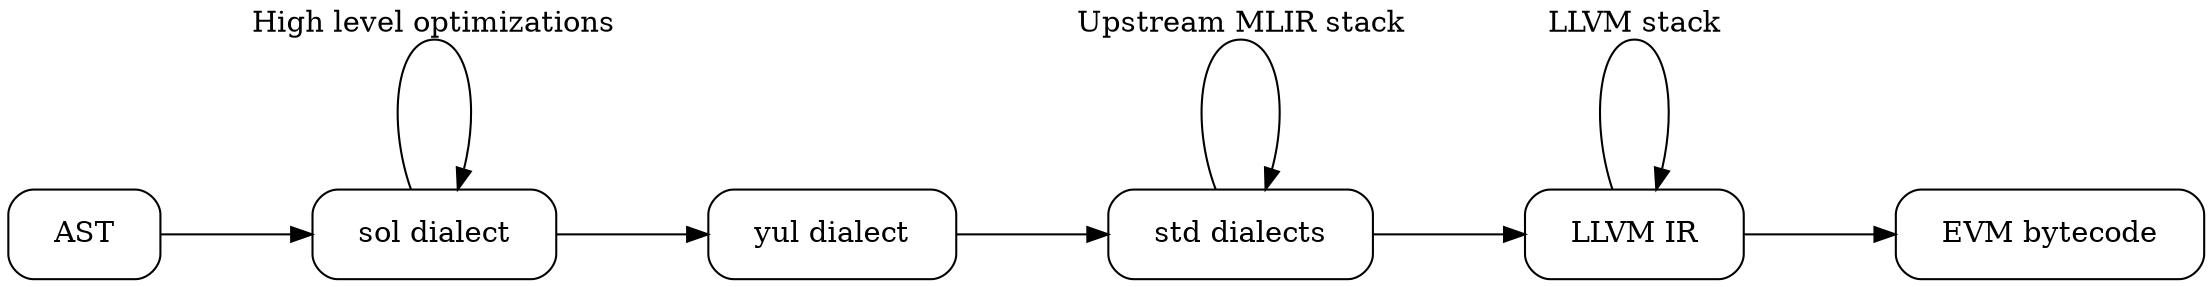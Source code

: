 digraph G {
  rankdir=LR;
  nodesep=1.0;
  ranksep=1.0;
  node [shape=box, style=rounded, fontsize=14, margin="0.3,0.2"];

  ast      [label="AST"];
  sol      [label="sol dialect"];
  yul      [label="yul dialect"];
  std      [label="std dialects"];
  llvm     [label="LLVM IR"];
  bytecode [label="EVM bytecode"];

  ast  -> sol;
  sol  -> sol    [label="High level optimizations"];
  sol  -> yul;
  yul  -> std;
  std  -> std    [label="Upstream MLIR stack"];
  std  -> llvm;
  llvm -> llvm   [label="LLVM stack"];
  llvm -> bytecode;
}

